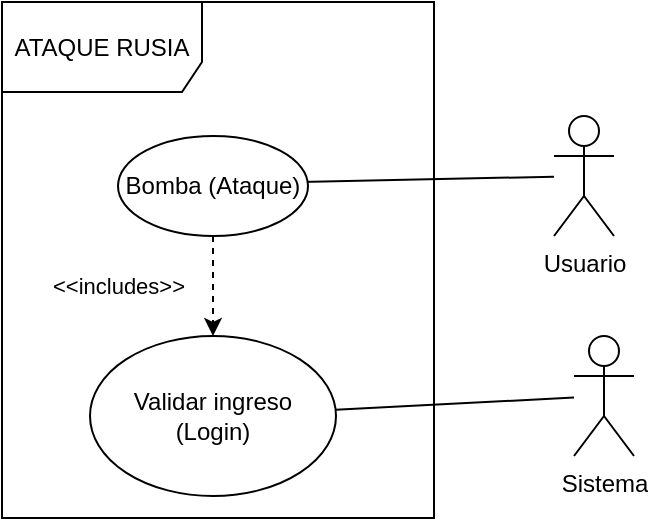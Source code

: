 <mxfile version="12.2.4" pages="1"><diagram id="twa1t_u7tNLLEa9deHkt" name="Page-1"><mxGraphModel dx="638" dy="400" grid="1" gridSize="10" guides="1" tooltips="1" connect="1" arrows="1" fold="1" page="1" pageScale="1" pageWidth="850" pageHeight="1100" math="0" shadow="0"><root><mxCell id="0"/><mxCell id="1" parent="0"/><mxCell id="6" value="ATAQUE RUSIA" style="shape=umlFrame;whiteSpace=wrap;html=1;width=100;height=45;" parent="1" vertex="1"><mxGeometry x="224" y="103" width="216" height="258" as="geometry"/></mxCell><mxCell id="7" style="edgeStyle=none;html=1;entryX=0;entryY=0.5;entryDx=0;entryDy=0;endArrow=none;endFill=0;" parent="1" source="2" target="3" edge="1"><mxGeometry relative="1" as="geometry"/></mxCell><mxCell id="2" value="Usuario" style="shape=umlActor;verticalLabelPosition=bottom;verticalAlign=top;html=1;" parent="1" vertex="1"><mxGeometry x="500" y="160" width="30" height="60" as="geometry"/></mxCell><mxCell id="11" style="edgeStyle=none;html=1;entryX=0.5;entryY=0;entryDx=0;entryDy=0;dashed=1;" parent="1" source="3" target="9" edge="1"><mxGeometry relative="1" as="geometry"/></mxCell><mxCell id="12" value="&amp;lt;&amp;lt;includes&amp;gt;&amp;gt;" style="edgeLabel;html=1;align=center;verticalAlign=middle;resizable=0;points=[];" parent="11" vertex="1" connectable="0"><mxGeometry x="-0.201" relative="1" as="geometry"><mxPoint x="-47.5" y="5" as="offset"/></mxGeometry></mxCell><mxCell id="3" value="Bomba (Ataque)" style="ellipse;whiteSpace=wrap;html=1;" parent="1" vertex="1"><mxGeometry x="282" y="170" width="95" height="50" as="geometry"/></mxCell><mxCell id="13" style="edgeStyle=none;html=1;endArrow=none;endFill=0;" parent="1" source="5" target="9" edge="1"><mxGeometry relative="1" as="geometry"/></mxCell><mxCell id="5" value="Sistema" style="shape=umlActor;verticalLabelPosition=bottom;verticalAlign=top;html=1;" parent="1" vertex="1"><mxGeometry x="510" y="270" width="30" height="60" as="geometry"/></mxCell><mxCell id="9" value="Validar ingreso&lt;br&gt;(Login)" style="ellipse;whiteSpace=wrap;html=1;" parent="1" vertex="1"><mxGeometry x="268" y="270" width="123" height="80" as="geometry"/></mxCell></root></mxGraphModel></diagram></mxfile>